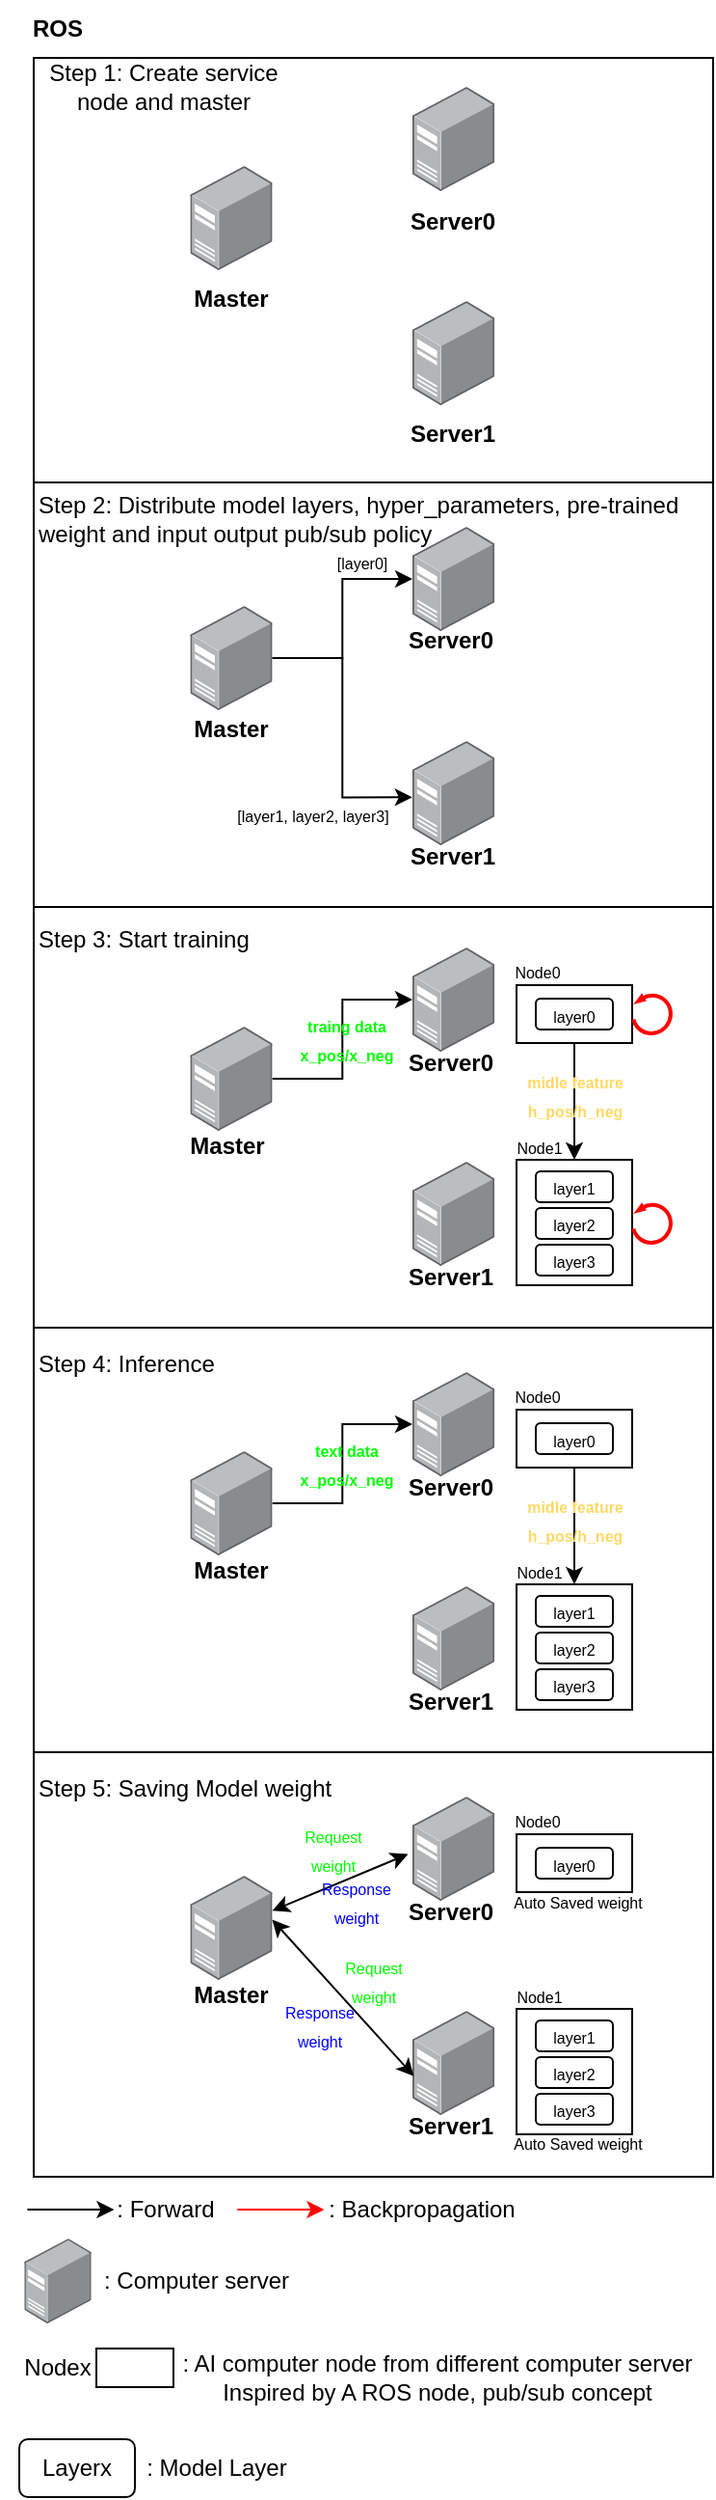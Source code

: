 <mxfile version="21.2.1" type="device">
  <diagram name="Page-1" id="64Jat8C_JkewhNtmr-al">
    <mxGraphModel dx="1295" dy="759" grid="1" gridSize="10" guides="1" tooltips="1" connect="1" arrows="1" fold="1" page="1" pageScale="1" pageWidth="850" pageHeight="1100" math="0" shadow="0">
      <root>
        <mxCell id="0" />
        <mxCell id="1" parent="0" />
        <mxCell id="0fRn0nSYquljpEjIdXTI-23" value="" style="rounded=0;whiteSpace=wrap;html=1;" vertex="1" parent="1">
          <mxGeometry x="207.5" y="588" width="352.5" height="220" as="geometry" />
        </mxCell>
        <mxCell id="0fRn0nSYquljpEjIdXTI-40" value="" style="rounded=0;whiteSpace=wrap;html=1;" vertex="1" parent="1">
          <mxGeometry x="458" y="721" width="60" height="65" as="geometry" />
        </mxCell>
        <mxCell id="0fRn0nSYquljpEjIdXTI-45" style="edgeStyle=orthogonalEdgeStyle;rounded=0;orthogonalLoop=1;jettySize=auto;html=1;entryX=0.5;entryY=0;entryDx=0;entryDy=0;" edge="1" parent="1" source="0fRn0nSYquljpEjIdXTI-39" target="0fRn0nSYquljpEjIdXTI-40">
          <mxGeometry relative="1" as="geometry" />
        </mxCell>
        <mxCell id="0fRn0nSYquljpEjIdXTI-39" value="" style="rounded=0;whiteSpace=wrap;html=1;" vertex="1" parent="1">
          <mxGeometry x="458" y="630.5" width="60" height="30" as="geometry" />
        </mxCell>
        <mxCell id="0fRn0nSYquljpEjIdXTI-9" value="" style="rounded=0;whiteSpace=wrap;html=1;" vertex="1" parent="1">
          <mxGeometry x="207.5" y="150" width="352.5" height="220" as="geometry" />
        </mxCell>
        <mxCell id="0fRn0nSYquljpEjIdXTI-1" value="&lt;b&gt;ROS&lt;/b&gt;" style="text;html=1;strokeColor=none;fillColor=none;align=center;verticalAlign=middle;whiteSpace=wrap;rounded=0;" vertex="1" parent="1">
          <mxGeometry x="190" y="120" width="60" height="30" as="geometry" />
        </mxCell>
        <mxCell id="0fRn0nSYquljpEjIdXTI-2" value="&lt;b&gt;Master&lt;/b&gt;" style="text;html=1;strokeColor=none;fillColor=none;align=center;verticalAlign=middle;whiteSpace=wrap;rounded=0;" vertex="1" parent="1">
          <mxGeometry x="280" y="260" width="60" height="30" as="geometry" />
        </mxCell>
        <mxCell id="0fRn0nSYquljpEjIdXTI-3" value="&lt;b&gt;Server0&lt;/b&gt;" style="text;html=1;strokeColor=none;fillColor=none;align=center;verticalAlign=middle;whiteSpace=wrap;rounded=0;" vertex="1" parent="1">
          <mxGeometry x="395" y="220" width="60" height="30" as="geometry" />
        </mxCell>
        <mxCell id="0fRn0nSYquljpEjIdXTI-4" value="&lt;b&gt;Server1&lt;/b&gt;" style="text;html=1;strokeColor=none;fillColor=none;align=center;verticalAlign=middle;whiteSpace=wrap;rounded=0;" vertex="1" parent="1">
          <mxGeometry x="395.3" y="330" width="60" height="30" as="geometry" />
        </mxCell>
        <mxCell id="0fRn0nSYquljpEjIdXTI-6" value="" style="image;points=[];aspect=fixed;html=1;align=center;shadow=0;dashed=0;image=img/lib/allied_telesis/computer_and_terminals/Server_Desktop.svg;" vertex="1" parent="1">
          <mxGeometry x="288.7" y="206" width="42.6" height="54" as="geometry" />
        </mxCell>
        <mxCell id="0fRn0nSYquljpEjIdXTI-7" value="" style="image;points=[];aspect=fixed;html=1;align=center;shadow=0;dashed=0;image=img/lib/allied_telesis/computer_and_terminals/Server_Desktop.svg;" vertex="1" parent="1">
          <mxGeometry x="404" y="276" width="42.6" height="54" as="geometry" />
        </mxCell>
        <mxCell id="0fRn0nSYquljpEjIdXTI-8" value="" style="image;points=[];aspect=fixed;html=1;align=center;shadow=0;dashed=0;image=img/lib/allied_telesis/computer_and_terminals/Server_Desktop.svg;" vertex="1" parent="1">
          <mxGeometry x="404" y="165" width="42.6" height="54" as="geometry" />
        </mxCell>
        <mxCell id="0fRn0nSYquljpEjIdXTI-10" value="Step 1: Create service node and master" style="text;html=1;strokeColor=none;fillColor=none;align=center;verticalAlign=middle;whiteSpace=wrap;rounded=0;" vertex="1" parent="1">
          <mxGeometry x="200" y="150" width="150" height="30" as="geometry" />
        </mxCell>
        <mxCell id="0fRn0nSYquljpEjIdXTI-11" value="" style="rounded=0;whiteSpace=wrap;html=1;" vertex="1" parent="1">
          <mxGeometry x="207.5" y="370" width="352.5" height="220" as="geometry" />
        </mxCell>
        <mxCell id="0fRn0nSYquljpEjIdXTI-12" value="&lt;b&gt;Master&lt;/b&gt;" style="text;html=1;strokeColor=none;fillColor=none;align=center;verticalAlign=middle;whiteSpace=wrap;rounded=0;" vertex="1" parent="1">
          <mxGeometry x="280" y="483" width="60" height="30" as="geometry" />
        </mxCell>
        <mxCell id="0fRn0nSYquljpEjIdXTI-13" value="&lt;b&gt;Server0&lt;/b&gt;" style="text;html=1;strokeColor=none;fillColor=none;align=center;verticalAlign=middle;whiteSpace=wrap;rounded=0;" vertex="1" parent="1">
          <mxGeometry x="394" y="437" width="60" height="30" as="geometry" />
        </mxCell>
        <mxCell id="0fRn0nSYquljpEjIdXTI-14" value="&lt;b&gt;Server1&lt;/b&gt;" style="text;html=1;strokeColor=none;fillColor=none;align=center;verticalAlign=middle;whiteSpace=wrap;rounded=0;" vertex="1" parent="1">
          <mxGeometry x="395.3" y="549" width="60" height="30" as="geometry" />
        </mxCell>
        <mxCell id="0fRn0nSYquljpEjIdXTI-19" style="edgeStyle=orthogonalEdgeStyle;rounded=0;orthogonalLoop=1;jettySize=auto;html=1;" edge="1" parent="1" source="0fRn0nSYquljpEjIdXTI-15" target="0fRn0nSYquljpEjIdXTI-17">
          <mxGeometry relative="1" as="geometry" />
        </mxCell>
        <mxCell id="0fRn0nSYquljpEjIdXTI-20" style="edgeStyle=orthogonalEdgeStyle;rounded=0;orthogonalLoop=1;jettySize=auto;html=1;entryX=-0.003;entryY=0.54;entryDx=0;entryDy=0;entryPerimeter=0;" edge="1" parent="1" source="0fRn0nSYquljpEjIdXTI-15" target="0fRn0nSYquljpEjIdXTI-16">
          <mxGeometry relative="1" as="geometry" />
        </mxCell>
        <mxCell id="0fRn0nSYquljpEjIdXTI-15" value="" style="image;points=[];aspect=fixed;html=1;align=center;shadow=0;dashed=0;image=img/lib/allied_telesis/computer_and_terminals/Server_Desktop.svg;" vertex="1" parent="1">
          <mxGeometry x="288.7" y="434" width="42.6" height="54" as="geometry" />
        </mxCell>
        <mxCell id="0fRn0nSYquljpEjIdXTI-16" value="" style="image;points=[];aspect=fixed;html=1;align=center;shadow=0;dashed=0;image=img/lib/allied_telesis/computer_and_terminals/Server_Desktop.svg;" vertex="1" parent="1">
          <mxGeometry x="404" y="504" width="42.6" height="54" as="geometry" />
        </mxCell>
        <mxCell id="0fRn0nSYquljpEjIdXTI-17" value="" style="image;points=[];aspect=fixed;html=1;align=center;shadow=0;dashed=0;image=img/lib/allied_telesis/computer_and_terminals/Server_Desktop.svg;" vertex="1" parent="1">
          <mxGeometry x="404" y="393" width="42.6" height="54" as="geometry" />
        </mxCell>
        <mxCell id="0fRn0nSYquljpEjIdXTI-18" value="Step 2: Distribute model layers, hyper_parameters, pre-trained weight and input output pub/sub policy" style="text;html=1;strokeColor=none;fillColor=none;align=left;verticalAlign=middle;whiteSpace=wrap;rounded=0;" vertex="1" parent="1">
          <mxGeometry x="207.5" y="374" width="342.5" height="30" as="geometry" />
        </mxCell>
        <mxCell id="0fRn0nSYquljpEjIdXTI-21" value="&lt;font style=&quot;font-size: 8px;&quot;&gt;[layer0]&lt;/font&gt;" style="text;html=1;strokeColor=none;fillColor=none;align=center;verticalAlign=middle;whiteSpace=wrap;rounded=0;" vertex="1" parent="1">
          <mxGeometry x="361.3" y="403" width="34" height="15" as="geometry" />
        </mxCell>
        <mxCell id="0fRn0nSYquljpEjIdXTI-22" value="&lt;font style=&quot;font-size: 8px;&quot;&gt;[layer1, layer2, layer3]&lt;/font&gt;" style="text;html=1;strokeColor=none;fillColor=none;align=center;verticalAlign=middle;whiteSpace=wrap;rounded=0;" vertex="1" parent="1">
          <mxGeometry x="307.6" y="534" width="88.7" height="15" as="geometry" />
        </mxCell>
        <mxCell id="0fRn0nSYquljpEjIdXTI-24" value="&lt;b&gt;Master&lt;/b&gt;" style="text;html=1;strokeColor=none;fillColor=none;align=center;verticalAlign=middle;whiteSpace=wrap;rounded=0;" vertex="1" parent="1">
          <mxGeometry x="278.3" y="698.5" width="60" height="30" as="geometry" />
        </mxCell>
        <mxCell id="0fRn0nSYquljpEjIdXTI-25" value="&lt;b&gt;Server0&lt;/b&gt;" style="text;html=1;strokeColor=none;fillColor=none;align=center;verticalAlign=middle;whiteSpace=wrap;rounded=0;" vertex="1" parent="1">
          <mxGeometry x="394" y="655.5" width="60" height="30" as="geometry" />
        </mxCell>
        <mxCell id="0fRn0nSYquljpEjIdXTI-26" value="&lt;b&gt;Server1&lt;/b&gt;" style="text;html=1;strokeColor=none;fillColor=none;align=center;verticalAlign=middle;whiteSpace=wrap;rounded=0;" vertex="1" parent="1">
          <mxGeometry x="394" y="767" width="60" height="30" as="geometry" />
        </mxCell>
        <mxCell id="0fRn0nSYquljpEjIdXTI-27" style="edgeStyle=orthogonalEdgeStyle;rounded=0;orthogonalLoop=1;jettySize=auto;html=1;" edge="1" parent="1" source="0fRn0nSYquljpEjIdXTI-29" target="0fRn0nSYquljpEjIdXTI-31">
          <mxGeometry relative="1" as="geometry" />
        </mxCell>
        <mxCell id="0fRn0nSYquljpEjIdXTI-29" value="" style="image;points=[];aspect=fixed;html=1;align=center;shadow=0;dashed=0;image=img/lib/allied_telesis/computer_and_terminals/Server_Desktop.svg;" vertex="1" parent="1">
          <mxGeometry x="288.7" y="652" width="42.6" height="54" as="geometry" />
        </mxCell>
        <mxCell id="0fRn0nSYquljpEjIdXTI-30" value="" style="image;points=[];aspect=fixed;html=1;align=center;shadow=0;dashed=0;image=img/lib/allied_telesis/computer_and_terminals/Server_Desktop.svg;" vertex="1" parent="1">
          <mxGeometry x="404" y="722" width="42.6" height="54" as="geometry" />
        </mxCell>
        <mxCell id="0fRn0nSYquljpEjIdXTI-31" value="" style="image;points=[];aspect=fixed;html=1;align=center;shadow=0;dashed=0;image=img/lib/allied_telesis/computer_and_terminals/Server_Desktop.svg;" vertex="1" parent="1">
          <mxGeometry x="404" y="611" width="42.6" height="54" as="geometry" />
        </mxCell>
        <mxCell id="0fRn0nSYquljpEjIdXTI-32" value="Step 3: Start training" style="text;html=1;strokeColor=none;fillColor=none;align=left;verticalAlign=middle;whiteSpace=wrap;rounded=0;" vertex="1" parent="1">
          <mxGeometry x="207.5" y="592" width="342.5" height="30" as="geometry" />
        </mxCell>
        <mxCell id="0fRn0nSYquljpEjIdXTI-33" value="&lt;span style=&quot;font-size: 8px;&quot;&gt;&lt;font color=&quot;#00ff00&quot;&gt;&lt;b&gt;traing data&lt;br&gt;x_pos/x_neg&lt;/b&gt;&lt;/font&gt;&lt;br&gt;&lt;/span&gt;" style="text;html=1;strokeColor=none;fillColor=none;align=center;verticalAlign=middle;whiteSpace=wrap;rounded=0;" vertex="1" parent="1">
          <mxGeometry x="345" y="650" width="50" height="15" as="geometry" />
        </mxCell>
        <mxCell id="0fRn0nSYquljpEjIdXTI-35" value="&lt;font style=&quot;font-size: 8px;&quot;&gt;layer0&lt;/font&gt;" style="rounded=1;whiteSpace=wrap;html=1;" vertex="1" parent="1">
          <mxGeometry x="468" y="637.5" width="40" height="16" as="geometry" />
        </mxCell>
        <mxCell id="0fRn0nSYquljpEjIdXTI-36" value="&lt;font style=&quot;font-size: 8px;&quot;&gt;layer1&lt;/font&gt;" style="rounded=1;whiteSpace=wrap;html=1;" vertex="1" parent="1">
          <mxGeometry x="468" y="727" width="40" height="16" as="geometry" />
        </mxCell>
        <mxCell id="0fRn0nSYquljpEjIdXTI-37" value="&lt;font style=&quot;font-size: 8px;&quot;&gt;layer2&lt;/font&gt;" style="rounded=1;whiteSpace=wrap;html=1;" vertex="1" parent="1">
          <mxGeometry x="468" y="746" width="40" height="16" as="geometry" />
        </mxCell>
        <mxCell id="0fRn0nSYquljpEjIdXTI-38" value="&lt;font style=&quot;font-size: 8px;&quot;&gt;layer3&lt;/font&gt;" style="rounded=1;whiteSpace=wrap;html=1;" vertex="1" parent="1">
          <mxGeometry x="468" y="765" width="40" height="16" as="geometry" />
        </mxCell>
        <mxCell id="0fRn0nSYquljpEjIdXTI-41" value="&lt;span style=&quot;font-size: 8px;&quot;&gt;Node0&lt;/span&gt;" style="text;html=1;strokeColor=none;fillColor=none;align=center;verticalAlign=middle;whiteSpace=wrap;rounded=0;" vertex="1" parent="1">
          <mxGeometry x="454" y="615.5" width="30" height="15" as="geometry" />
        </mxCell>
        <mxCell id="0fRn0nSYquljpEjIdXTI-42" value="&lt;span style=&quot;font-size: 8px;&quot;&gt;Node1&lt;/span&gt;" style="text;html=1;strokeColor=none;fillColor=none;align=center;verticalAlign=middle;whiteSpace=wrap;rounded=0;" vertex="1" parent="1">
          <mxGeometry x="455" y="706" width="30" height="15" as="geometry" />
        </mxCell>
        <mxCell id="0fRn0nSYquljpEjIdXTI-43" value="" style="verticalLabelPosition=bottom;html=1;verticalAlign=top;strokeWidth=2;shape=mxgraph.lean_mapping.physical_pull;pointerEvents=1;rotation=-135;strokeColor=#FF0000;" vertex="1" parent="1">
          <mxGeometry x="518" y="744" width="20" height="20" as="geometry" />
        </mxCell>
        <mxCell id="0fRn0nSYquljpEjIdXTI-44" value="" style="verticalLabelPosition=bottom;html=1;verticalAlign=top;strokeWidth=2;shape=mxgraph.lean_mapping.physical_pull;pointerEvents=1;rotation=-135;strokeColor=#FF0000;" vertex="1" parent="1">
          <mxGeometry x="518" y="635.5" width="20" height="20" as="geometry" />
        </mxCell>
        <mxCell id="0fRn0nSYquljpEjIdXTI-46" value="&lt;span style=&quot;font-size: 8px;&quot;&gt;&lt;font color=&quot;#ffd966&quot;&gt;&lt;b&gt;midle feature&lt;br&gt;h_pos/h_neg&lt;/b&gt;&lt;/font&gt;&lt;br&gt;&lt;/span&gt;" style="text;html=1;strokeColor=none;fillColor=none;align=center;verticalAlign=middle;whiteSpace=wrap;rounded=0;" vertex="1" parent="1">
          <mxGeometry x="456.5" y="679.5" width="63" height="15" as="geometry" />
        </mxCell>
        <mxCell id="0fRn0nSYquljpEjIdXTI-47" value="" style="rounded=0;whiteSpace=wrap;html=1;" vertex="1" parent="1">
          <mxGeometry x="207.5" y="808" width="352.5" height="220" as="geometry" />
        </mxCell>
        <mxCell id="0fRn0nSYquljpEjIdXTI-48" value="" style="rounded=0;whiteSpace=wrap;html=1;" vertex="1" parent="1">
          <mxGeometry x="458" y="941" width="60" height="65" as="geometry" />
        </mxCell>
        <mxCell id="0fRn0nSYquljpEjIdXTI-49" style="edgeStyle=orthogonalEdgeStyle;rounded=0;orthogonalLoop=1;jettySize=auto;html=1;entryX=0.5;entryY=0;entryDx=0;entryDy=0;" edge="1" source="0fRn0nSYquljpEjIdXTI-50" target="0fRn0nSYquljpEjIdXTI-48" parent="1">
          <mxGeometry relative="1" as="geometry" />
        </mxCell>
        <mxCell id="0fRn0nSYquljpEjIdXTI-50" value="" style="rounded=0;whiteSpace=wrap;html=1;" vertex="1" parent="1">
          <mxGeometry x="458" y="850.5" width="60" height="30" as="geometry" />
        </mxCell>
        <mxCell id="0fRn0nSYquljpEjIdXTI-51" value="&lt;b&gt;Master&lt;/b&gt;" style="text;html=1;strokeColor=none;fillColor=none;align=center;verticalAlign=middle;whiteSpace=wrap;rounded=0;" vertex="1" parent="1">
          <mxGeometry x="280.3" y="918.5" width="60" height="30" as="geometry" />
        </mxCell>
        <mxCell id="0fRn0nSYquljpEjIdXTI-52" value="&lt;b&gt;Server0&lt;/b&gt;" style="text;html=1;strokeColor=none;fillColor=none;align=center;verticalAlign=middle;whiteSpace=wrap;rounded=0;" vertex="1" parent="1">
          <mxGeometry x="394" y="875.5" width="60" height="30" as="geometry" />
        </mxCell>
        <mxCell id="0fRn0nSYquljpEjIdXTI-53" value="&lt;b&gt;Server1&lt;/b&gt;" style="text;html=1;strokeColor=none;fillColor=none;align=center;verticalAlign=middle;whiteSpace=wrap;rounded=0;" vertex="1" parent="1">
          <mxGeometry x="394" y="987" width="60" height="30" as="geometry" />
        </mxCell>
        <mxCell id="0fRn0nSYquljpEjIdXTI-54" style="edgeStyle=orthogonalEdgeStyle;rounded=0;orthogonalLoop=1;jettySize=auto;html=1;" edge="1" source="0fRn0nSYquljpEjIdXTI-55" target="0fRn0nSYquljpEjIdXTI-57" parent="1">
          <mxGeometry relative="1" as="geometry" />
        </mxCell>
        <mxCell id="0fRn0nSYquljpEjIdXTI-55" value="" style="image;points=[];aspect=fixed;html=1;align=center;shadow=0;dashed=0;image=img/lib/allied_telesis/computer_and_terminals/Server_Desktop.svg;" vertex="1" parent="1">
          <mxGeometry x="288.7" y="872" width="42.6" height="54" as="geometry" />
        </mxCell>
        <mxCell id="0fRn0nSYquljpEjIdXTI-56" value="" style="image;points=[];aspect=fixed;html=1;align=center;shadow=0;dashed=0;image=img/lib/allied_telesis/computer_and_terminals/Server_Desktop.svg;" vertex="1" parent="1">
          <mxGeometry x="404" y="942" width="42.6" height="54" as="geometry" />
        </mxCell>
        <mxCell id="0fRn0nSYquljpEjIdXTI-57" value="" style="image;points=[];aspect=fixed;html=1;align=center;shadow=0;dashed=0;image=img/lib/allied_telesis/computer_and_terminals/Server_Desktop.svg;" vertex="1" parent="1">
          <mxGeometry x="404" y="831" width="42.6" height="54" as="geometry" />
        </mxCell>
        <mxCell id="0fRn0nSYquljpEjIdXTI-58" value="Step 4: Inference" style="text;html=1;strokeColor=none;fillColor=none;align=left;verticalAlign=middle;whiteSpace=wrap;rounded=0;" vertex="1" parent="1">
          <mxGeometry x="207.5" y="812" width="342.5" height="30" as="geometry" />
        </mxCell>
        <mxCell id="0fRn0nSYquljpEjIdXTI-59" value="&lt;span style=&quot;font-size: 8px;&quot;&gt;&lt;font color=&quot;#00ff00&quot;&gt;&lt;b&gt;text data&lt;br&gt;x_pos/x_neg&lt;/b&gt;&lt;/font&gt;&lt;br&gt;&lt;/span&gt;" style="text;html=1;strokeColor=none;fillColor=none;align=center;verticalAlign=middle;whiteSpace=wrap;rounded=0;" vertex="1" parent="1">
          <mxGeometry x="345" y="870" width="50" height="15" as="geometry" />
        </mxCell>
        <mxCell id="0fRn0nSYquljpEjIdXTI-60" value="&lt;font style=&quot;font-size: 8px;&quot;&gt;layer0&lt;/font&gt;" style="rounded=1;whiteSpace=wrap;html=1;" vertex="1" parent="1">
          <mxGeometry x="468" y="857.5" width="40" height="16" as="geometry" />
        </mxCell>
        <mxCell id="0fRn0nSYquljpEjIdXTI-61" value="&lt;font style=&quot;font-size: 8px;&quot;&gt;layer1&lt;/font&gt;" style="rounded=1;whiteSpace=wrap;html=1;" vertex="1" parent="1">
          <mxGeometry x="468" y="947" width="40" height="16" as="geometry" />
        </mxCell>
        <mxCell id="0fRn0nSYquljpEjIdXTI-62" value="&lt;font style=&quot;font-size: 8px;&quot;&gt;layer2&lt;/font&gt;" style="rounded=1;whiteSpace=wrap;html=1;" vertex="1" parent="1">
          <mxGeometry x="468" y="966" width="40" height="16" as="geometry" />
        </mxCell>
        <mxCell id="0fRn0nSYquljpEjIdXTI-63" value="&lt;font style=&quot;font-size: 8px;&quot;&gt;layer3&lt;/font&gt;" style="rounded=1;whiteSpace=wrap;html=1;" vertex="1" parent="1">
          <mxGeometry x="468" y="985" width="40" height="16" as="geometry" />
        </mxCell>
        <mxCell id="0fRn0nSYquljpEjIdXTI-64" value="&lt;span style=&quot;font-size: 8px;&quot;&gt;Node0&lt;/span&gt;" style="text;html=1;strokeColor=none;fillColor=none;align=center;verticalAlign=middle;whiteSpace=wrap;rounded=0;" vertex="1" parent="1">
          <mxGeometry x="454" y="835.5" width="30" height="15" as="geometry" />
        </mxCell>
        <mxCell id="0fRn0nSYquljpEjIdXTI-65" value="&lt;span style=&quot;font-size: 8px;&quot;&gt;Node1&lt;/span&gt;" style="text;html=1;strokeColor=none;fillColor=none;align=center;verticalAlign=middle;whiteSpace=wrap;rounded=0;" vertex="1" parent="1">
          <mxGeometry x="455" y="926" width="30" height="15" as="geometry" />
        </mxCell>
        <mxCell id="0fRn0nSYquljpEjIdXTI-68" value="&lt;span style=&quot;font-size: 8px;&quot;&gt;&lt;font color=&quot;#ffd966&quot;&gt;&lt;b&gt;midle feature&lt;br&gt;h_pos/h_neg&lt;/b&gt;&lt;/font&gt;&lt;br&gt;&lt;/span&gt;" style="text;html=1;strokeColor=none;fillColor=none;align=center;verticalAlign=middle;whiteSpace=wrap;rounded=0;" vertex="1" parent="1">
          <mxGeometry x="456.5" y="899.5" width="63" height="15" as="geometry" />
        </mxCell>
        <mxCell id="0fRn0nSYquljpEjIdXTI-69" style="edgeStyle=orthogonalEdgeStyle;rounded=0;orthogonalLoop=1;jettySize=auto;html=1;strokeColor=#FF0000;" edge="1" parent="1">
          <mxGeometry relative="1" as="geometry">
            <mxPoint x="313.2" y="1265" as="sourcePoint" />
            <mxPoint x="358.2" y="1265" as="targetPoint" />
          </mxGeometry>
        </mxCell>
        <mxCell id="0fRn0nSYquljpEjIdXTI-70" style="edgeStyle=orthogonalEdgeStyle;rounded=0;orthogonalLoop=1;jettySize=auto;html=1;strokeColor=#000000;" edge="1" parent="1">
          <mxGeometry relative="1" as="geometry">
            <mxPoint x="204.2" y="1265" as="sourcePoint" />
            <mxPoint x="249.2" y="1265" as="targetPoint" />
          </mxGeometry>
        </mxCell>
        <mxCell id="0fRn0nSYquljpEjIdXTI-71" value=": Forward" style="text;html=1;strokeColor=none;fillColor=none;align=center;verticalAlign=middle;whiteSpace=wrap;rounded=0;" vertex="1" parent="1">
          <mxGeometry x="246.2" y="1250" width="60" height="30" as="geometry" />
        </mxCell>
        <mxCell id="0fRn0nSYquljpEjIdXTI-72" value=": Backpropagation" style="text;html=1;strokeColor=none;fillColor=none;align=center;verticalAlign=middle;whiteSpace=wrap;rounded=0;" vertex="1" parent="1">
          <mxGeometry x="359.2" y="1250" width="100" height="30" as="geometry" />
        </mxCell>
        <mxCell id="0fRn0nSYquljpEjIdXTI-73" value="Nodex" style="text;html=1;strokeColor=none;fillColor=none;align=center;verticalAlign=middle;whiteSpace=wrap;rounded=0;" vertex="1" parent="1">
          <mxGeometry x="190" y="1332" width="60" height="30" as="geometry" />
        </mxCell>
        <mxCell id="0fRn0nSYquljpEjIdXTI-74" value="" style="rounded=0;whiteSpace=wrap;html=1;" vertex="1" parent="1">
          <mxGeometry x="240" y="1337" width="40" height="20" as="geometry" />
        </mxCell>
        <mxCell id="0fRn0nSYquljpEjIdXTI-75" value=": AI computer node from different computer server&lt;br&gt;Inspired by A ROS node, pub/sub concept" style="text;html=1;strokeColor=none;fillColor=none;align=center;verticalAlign=middle;whiteSpace=wrap;rounded=0;" vertex="1" parent="1">
          <mxGeometry x="282" y="1337" width="270" height="30" as="geometry" />
        </mxCell>
        <mxCell id="0fRn0nSYquljpEjIdXTI-76" value="Layerx" style="rounded=1;whiteSpace=wrap;html=1;" vertex="1" parent="1">
          <mxGeometry x="200" y="1384" width="60" height="30" as="geometry" />
        </mxCell>
        <mxCell id="0fRn0nSYquljpEjIdXTI-77" value=": Model Layer" style="text;html=1;strokeColor=none;fillColor=none;align=center;verticalAlign=middle;whiteSpace=wrap;rounded=0;" vertex="1" parent="1">
          <mxGeometry x="265" y="1384" width="75" height="30" as="geometry" />
        </mxCell>
        <mxCell id="0fRn0nSYquljpEjIdXTI-80" value="" style="image;points=[];aspect=fixed;html=1;align=center;shadow=0;dashed=0;image=img/lib/allied_telesis/computer_and_terminals/Server_Desktop.svg;" vertex="1" parent="1">
          <mxGeometry x="202.64" y="1280" width="34.71" height="44" as="geometry" />
        </mxCell>
        <mxCell id="0fRn0nSYquljpEjIdXTI-81" value=": Computer server" style="text;html=1;strokeColor=none;fillColor=none;align=center;verticalAlign=middle;whiteSpace=wrap;rounded=0;" vertex="1" parent="1">
          <mxGeometry x="241.7" y="1287" width="100" height="30" as="geometry" />
        </mxCell>
        <mxCell id="0fRn0nSYquljpEjIdXTI-82" value="" style="rounded=0;whiteSpace=wrap;html=1;" vertex="1" parent="1">
          <mxGeometry x="207.5" y="1028" width="352.5" height="220" as="geometry" />
        </mxCell>
        <mxCell id="0fRn0nSYquljpEjIdXTI-83" value="" style="rounded=0;whiteSpace=wrap;html=1;" vertex="1" parent="1">
          <mxGeometry x="458" y="1161" width="60" height="65" as="geometry" />
        </mxCell>
        <mxCell id="0fRn0nSYquljpEjIdXTI-85" value="" style="rounded=0;whiteSpace=wrap;html=1;" vertex="1" parent="1">
          <mxGeometry x="458" y="1070.5" width="60" height="30" as="geometry" />
        </mxCell>
        <mxCell id="0fRn0nSYquljpEjIdXTI-86" value="&lt;b&gt;Master&lt;/b&gt;" style="text;html=1;strokeColor=none;fillColor=none;align=center;verticalAlign=middle;whiteSpace=wrap;rounded=0;" vertex="1" parent="1">
          <mxGeometry x="280.3" y="1138.5" width="60" height="30" as="geometry" />
        </mxCell>
        <mxCell id="0fRn0nSYquljpEjIdXTI-87" value="&lt;b&gt;Server0&lt;/b&gt;" style="text;html=1;strokeColor=none;fillColor=none;align=center;verticalAlign=middle;whiteSpace=wrap;rounded=0;" vertex="1" parent="1">
          <mxGeometry x="394" y="1095.5" width="60" height="30" as="geometry" />
        </mxCell>
        <mxCell id="0fRn0nSYquljpEjIdXTI-88" value="&lt;b&gt;Server1&lt;/b&gt;" style="text;html=1;strokeColor=none;fillColor=none;align=center;verticalAlign=middle;whiteSpace=wrap;rounded=0;" vertex="1" parent="1">
          <mxGeometry x="394" y="1207" width="60" height="30" as="geometry" />
        </mxCell>
        <mxCell id="0fRn0nSYquljpEjIdXTI-90" value="" style="image;points=[];aspect=fixed;html=1;align=center;shadow=0;dashed=0;image=img/lib/allied_telesis/computer_and_terminals/Server_Desktop.svg;" vertex="1" parent="1">
          <mxGeometry x="288.7" y="1092" width="42.6" height="54" as="geometry" />
        </mxCell>
        <mxCell id="0fRn0nSYquljpEjIdXTI-91" value="" style="image;points=[];aspect=fixed;html=1;align=center;shadow=0;dashed=0;image=img/lib/allied_telesis/computer_and_terminals/Server_Desktop.svg;" vertex="1" parent="1">
          <mxGeometry x="404" y="1162" width="42.6" height="54" as="geometry" />
        </mxCell>
        <mxCell id="0fRn0nSYquljpEjIdXTI-92" value="" style="image;points=[];aspect=fixed;html=1;align=center;shadow=0;dashed=0;image=img/lib/allied_telesis/computer_and_terminals/Server_Desktop.svg;" vertex="1" parent="1">
          <mxGeometry x="404" y="1051" width="42.6" height="54" as="geometry" />
        </mxCell>
        <mxCell id="0fRn0nSYquljpEjIdXTI-93" value="Step 5: Saving Model weight" style="text;html=1;strokeColor=none;fillColor=none;align=left;verticalAlign=middle;whiteSpace=wrap;rounded=0;" vertex="1" parent="1">
          <mxGeometry x="207.5" y="1032" width="342.5" height="30" as="geometry" />
        </mxCell>
        <mxCell id="0fRn0nSYquljpEjIdXTI-95" value="&lt;font style=&quot;font-size: 8px;&quot;&gt;layer0&lt;/font&gt;" style="rounded=1;whiteSpace=wrap;html=1;" vertex="1" parent="1">
          <mxGeometry x="468" y="1077.5" width="40" height="16" as="geometry" />
        </mxCell>
        <mxCell id="0fRn0nSYquljpEjIdXTI-96" value="&lt;font style=&quot;font-size: 8px;&quot;&gt;layer1&lt;/font&gt;" style="rounded=1;whiteSpace=wrap;html=1;" vertex="1" parent="1">
          <mxGeometry x="468" y="1167" width="40" height="16" as="geometry" />
        </mxCell>
        <mxCell id="0fRn0nSYquljpEjIdXTI-97" value="&lt;font style=&quot;font-size: 8px;&quot;&gt;layer2&lt;/font&gt;" style="rounded=1;whiteSpace=wrap;html=1;" vertex="1" parent="1">
          <mxGeometry x="468" y="1186" width="40" height="16" as="geometry" />
        </mxCell>
        <mxCell id="0fRn0nSYquljpEjIdXTI-98" value="&lt;font style=&quot;font-size: 8px;&quot;&gt;layer3&lt;/font&gt;" style="rounded=1;whiteSpace=wrap;html=1;" vertex="1" parent="1">
          <mxGeometry x="468" y="1205" width="40" height="16" as="geometry" />
        </mxCell>
        <mxCell id="0fRn0nSYquljpEjIdXTI-99" value="&lt;span style=&quot;font-size: 8px;&quot;&gt;Node0&lt;/span&gt;" style="text;html=1;strokeColor=none;fillColor=none;align=center;verticalAlign=middle;whiteSpace=wrap;rounded=0;" vertex="1" parent="1">
          <mxGeometry x="454" y="1055.5" width="30" height="15" as="geometry" />
        </mxCell>
        <mxCell id="0fRn0nSYquljpEjIdXTI-100" value="&lt;span style=&quot;font-size: 8px;&quot;&gt;Node1&lt;/span&gt;" style="text;html=1;strokeColor=none;fillColor=none;align=center;verticalAlign=middle;whiteSpace=wrap;rounded=0;" vertex="1" parent="1">
          <mxGeometry x="455" y="1146" width="30" height="15" as="geometry" />
        </mxCell>
        <mxCell id="0fRn0nSYquljpEjIdXTI-105" value="&lt;span style=&quot;font-size: 8px;&quot;&gt;Auto Saved weight&lt;/span&gt;" style="text;html=1;strokeColor=none;fillColor=none;align=center;verticalAlign=middle;whiteSpace=wrap;rounded=0;" vertex="1" parent="1">
          <mxGeometry x="451" y="1097" width="78" height="15" as="geometry" />
        </mxCell>
        <mxCell id="0fRn0nSYquljpEjIdXTI-107" value="&lt;span style=&quot;font-size: 8px;&quot;&gt;Auto Saved weight&lt;/span&gt;" style="text;html=1;strokeColor=none;fillColor=none;align=center;verticalAlign=middle;whiteSpace=wrap;rounded=0;" vertex="1" parent="1">
          <mxGeometry x="451" y="1222" width="78" height="15" as="geometry" />
        </mxCell>
        <mxCell id="0fRn0nSYquljpEjIdXTI-108" value="" style="endArrow=classic;startArrow=classic;html=1;rounded=0;entryX=-0.054;entryY=0.552;entryDx=0;entryDy=0;entryPerimeter=0;" edge="1" parent="1" source="0fRn0nSYquljpEjIdXTI-90" target="0fRn0nSYquljpEjIdXTI-92">
          <mxGeometry width="50" height="50" relative="1" as="geometry">
            <mxPoint x="340" y="1140" as="sourcePoint" />
            <mxPoint x="390" y="1090" as="targetPoint" />
          </mxGeometry>
        </mxCell>
        <mxCell id="0fRn0nSYquljpEjIdXTI-109" value="" style="endArrow=classic;startArrow=classic;html=1;rounded=0;entryX=0.017;entryY=0.626;entryDx=0;entryDy=0;entryPerimeter=0;exitX=0.998;exitY=0.422;exitDx=0;exitDy=0;exitPerimeter=0;" edge="1" parent="1" source="0fRn0nSYquljpEjIdXTI-90" target="0fRn0nSYquljpEjIdXTI-91">
          <mxGeometry width="50" height="50" relative="1" as="geometry">
            <mxPoint x="341" y="1120" as="sourcePoint" />
            <mxPoint x="412" y="1091" as="targetPoint" />
          </mxGeometry>
        </mxCell>
        <mxCell id="0fRn0nSYquljpEjIdXTI-111" value="&lt;span style=&quot;font-size: 8px;&quot;&gt;&lt;font color=&quot;#00ff00&quot;&gt;Request weight&lt;/font&gt;&lt;/span&gt;" style="text;html=1;strokeColor=none;fillColor=none;align=center;verticalAlign=middle;whiteSpace=wrap;rounded=0;" vertex="1" parent="1">
          <mxGeometry x="338.3" y="1070.5" width="49.7" height="15" as="geometry" />
        </mxCell>
        <mxCell id="0fRn0nSYquljpEjIdXTI-112" value="&lt;span style=&quot;font-size: 8px;&quot;&gt;&lt;font color=&quot;#00ff00&quot;&gt;Request weight&lt;/font&gt;&lt;/span&gt;" style="text;html=1;strokeColor=none;fillColor=none;align=center;verticalAlign=middle;whiteSpace=wrap;rounded=0;" vertex="1" parent="1">
          <mxGeometry x="358.9" y="1138.5" width="49.7" height="15" as="geometry" />
        </mxCell>
        <mxCell id="0fRn0nSYquljpEjIdXTI-114" value="&lt;span style=&quot;font-size: 8px;&quot;&gt;&lt;font color=&quot;#0000ff&quot;&gt;Response weight&lt;/font&gt;&lt;/span&gt;" style="text;html=1;strokeColor=none;fillColor=none;align=center;verticalAlign=middle;whiteSpace=wrap;rounded=0;" vertex="1" parent="1">
          <mxGeometry x="331.3" y="1161" width="49.7" height="15" as="geometry" />
        </mxCell>
        <mxCell id="0fRn0nSYquljpEjIdXTI-116" value="&lt;span style=&quot;font-size: 8px;&quot;&gt;&lt;font color=&quot;#0000ff&quot;&gt;Response weight&lt;/font&gt;&lt;/span&gt;" style="text;html=1;strokeColor=none;fillColor=none;align=center;verticalAlign=middle;whiteSpace=wrap;rounded=0;" vertex="1" parent="1">
          <mxGeometry x="350.0" y="1097" width="49.7" height="15" as="geometry" />
        </mxCell>
      </root>
    </mxGraphModel>
  </diagram>
</mxfile>
